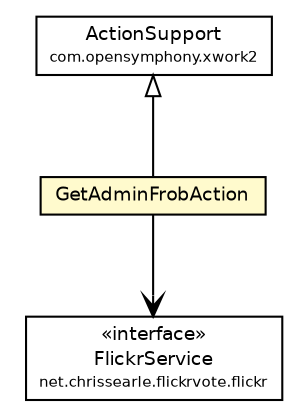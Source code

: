 #!/usr/local/bin/dot
#
# Class diagram 
# Generated by UmlGraph version 4.6 (http://www.spinellis.gr/sw/umlgraph)
#

digraph G {
	edge [fontname="Helvetica",fontsize=10,labelfontname="Helvetica",labelfontsize=10];
	node [fontname="Helvetica",fontsize=10,shape=plaintext];
	// net.chrissearle.flickrvote.flickr.FlickrService
	c8238 [label=<<table border="0" cellborder="1" cellspacing="0" cellpadding="2" port="p" href="../../flickr/FlickrService.html">
		<tr><td><table border="0" cellspacing="0" cellpadding="1">
			<tr><td> &laquo;interface&raquo; </td></tr>
			<tr><td> FlickrService </td></tr>
			<tr><td><font point-size="7.0"> net.chrissearle.flickrvote.flickr </font></td></tr>
		</table></td></tr>
		</table>>, fontname="Helvetica", fontcolor="black", fontsize=9.0];
	// net.chrissearle.flickrvote.web.admin.GetAdminFrobAction
	c8291 [label=<<table border="0" cellborder="1" cellspacing="0" cellpadding="2" port="p" bgcolor="lemonChiffon" href="./GetAdminFrobAction.html">
		<tr><td><table border="0" cellspacing="0" cellpadding="1">
			<tr><td> GetAdminFrobAction </td></tr>
		</table></td></tr>
		</table>>, fontname="Helvetica", fontcolor="black", fontsize=9.0];
	//net.chrissearle.flickrvote.web.admin.GetAdminFrobAction extends com.opensymphony.xwork2.ActionSupport
	c8333:p -> c8291:p [dir=back,arrowtail=empty];
	// net.chrissearle.flickrvote.web.admin.GetAdminFrobAction NAVASSOC net.chrissearle.flickrvote.flickr.FlickrService
	c8291:p -> c8238:p [taillabel="", label="", headlabel="", fontname="Helvetica", fontcolor="black", fontsize=10.0, color="black", arrowhead=open];
	// com.opensymphony.xwork2.ActionSupport
	c8333 [label=<<table border="0" cellborder="1" cellspacing="0" cellpadding="2" port="p">
		<tr><td><table border="0" cellspacing="0" cellpadding="1">
			<tr><td> ActionSupport </td></tr>
			<tr><td><font point-size="7.0"> com.opensymphony.xwork2 </font></td></tr>
		</table></td></tr>
		</table>>, fontname="Helvetica", fontcolor="black", fontsize=9.0];
}

